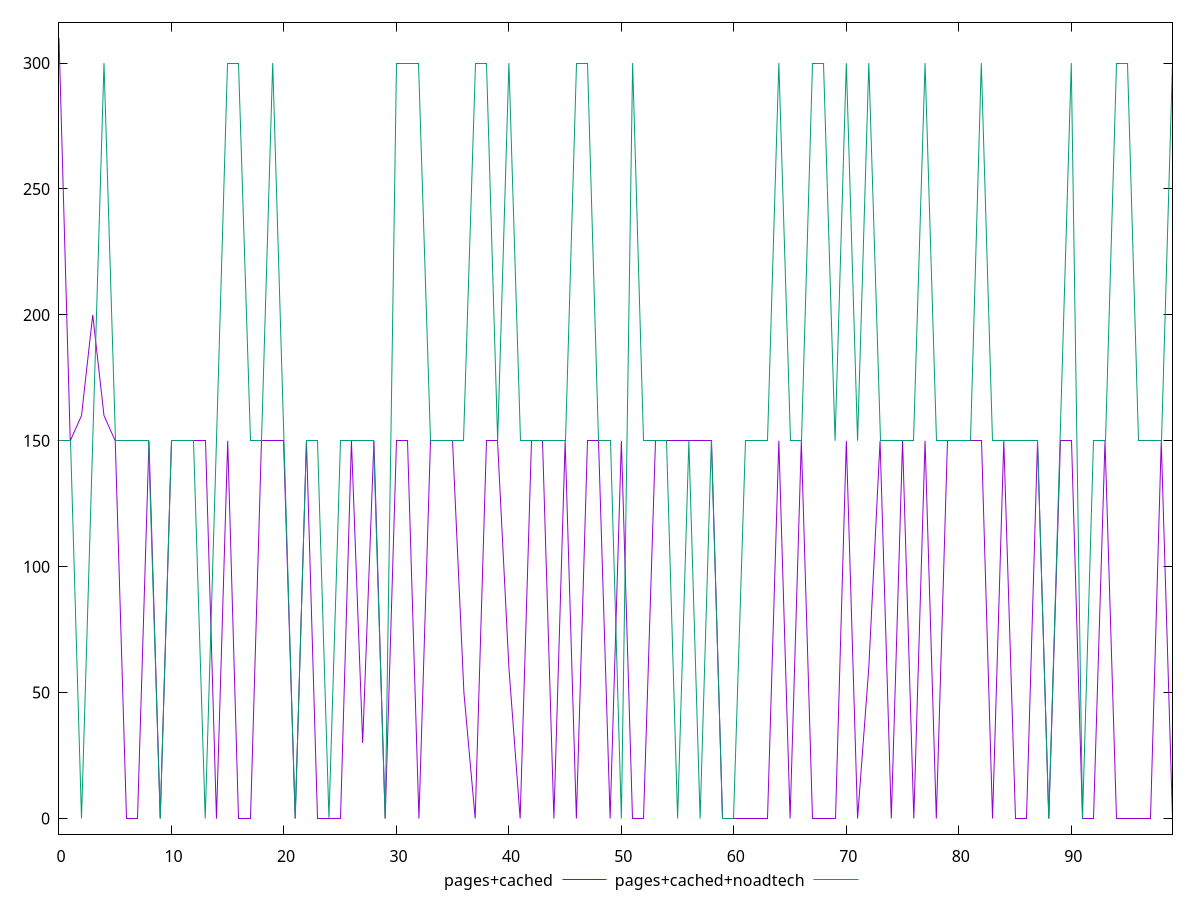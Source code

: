 reset

$pagesCached <<EOF
0 310
1 150
2 160
3 200
4 160
5 150
6 0
7 0
8 150
9 0
10 150
11 150
12 150
13 150
14 0
15 150
16 0
17 0
18 150
19 150
20 150
21 0
22 150
23 0
24 0
25 0
26 150
27 30
28 150
29 0
30 150
31 150
32 0
33 150
34 150
35 150
36 50
37 0
38 150
39 150
40 60
41 0
42 150
43 150
44 0
45 150
46 0
47 150
48 150
49 0
50 150
51 0
52 0
53 150
54 150
55 150
56 150
57 150
58 150
59 0
60 0
61 0
62 0
63 0
64 150
65 0
66 150
67 0
68 0
69 0
70 150
71 0
72 60
73 150
74 0
75 150
76 0
77 150
78 0
79 150
80 150
81 150
82 150
83 0
84 150
85 0
86 0
87 150
88 0
89 150
90 150
91 0
92 0
93 150
94 0
95 0
96 0
97 0
98 150
99 0
EOF

$pagesCachedNoadtech <<EOF
0 150
1 150
2 0
3 150
4 300
5 150
6 150
7 150
8 150
9 0
10 150
11 150
12 150
13 0
14 150
15 300
16 300
17 150
18 150
19 300
20 150
21 0
22 150
23 150
24 0
25 150
26 150
27 150
28 150
29 0
30 300
31 300
32 300
33 150
34 150
35 150
36 150
37 300
38 300
39 150
40 300
41 150
42 150
43 150
44 150
45 150
46 300
47 300
48 150
49 150
50 0
51 300
52 150
53 150
54 150
55 0
56 150
57 0
58 150
59 0
60 0
61 150
62 150
63 150
64 300
65 150
66 150
67 300
68 300
69 150
70 300
71 150
72 300
73 150
74 150
75 150
76 150
77 300
78 150
79 150
80 150
81 150
82 300
83 150
84 150
85 150
86 150
87 150
88 0
89 150
90 300
91 0
92 150
93 150
94 300
95 300
96 150
97 150
98 150
99 300
EOF

set key outside below
set xrange [0:99]
set yrange [-6.2:316.2]
set trange [-6.2:316.2]
set terminal svg size 640, 520 enhanced background rgb 'white'
set output "report_00017_2021-02-10T15-08-03.406Z/unused-css-rules/comparison/line/1_vs_2.svg"

plot $pagesCached title "pages+cached" with line, \
     $pagesCachedNoadtech title "pages+cached+noadtech" with line

reset
